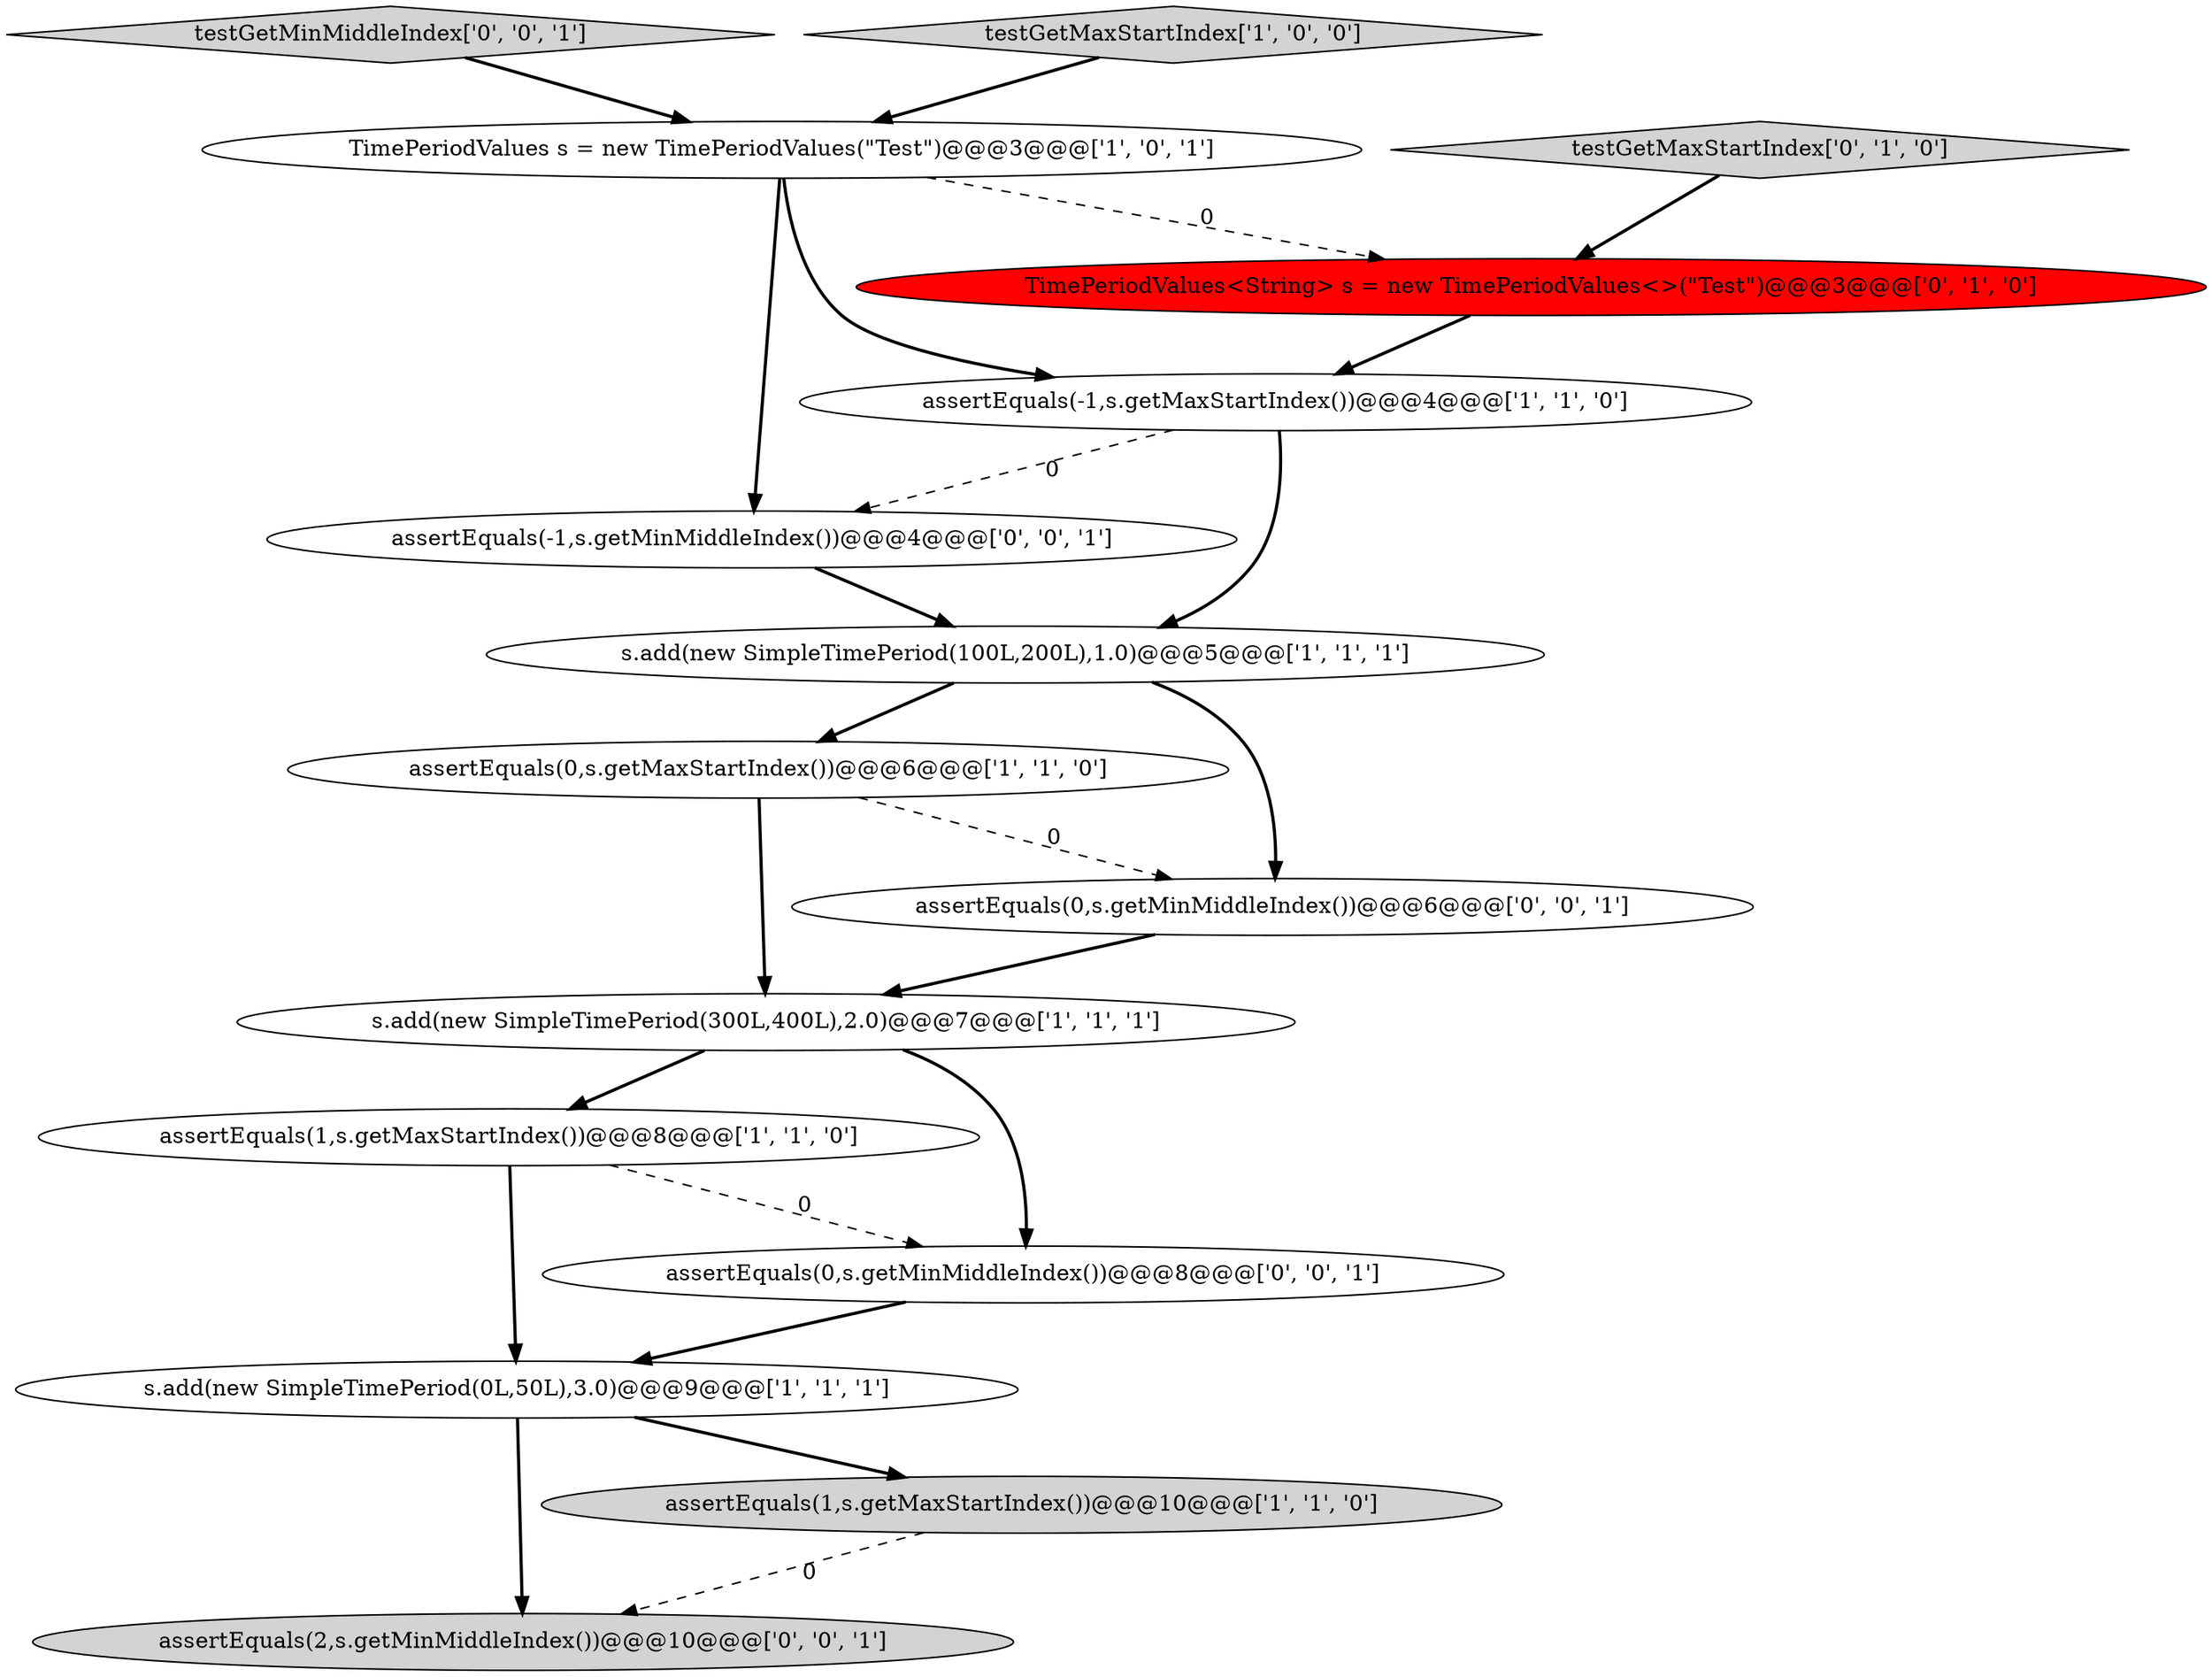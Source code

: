 digraph {
7 [style = filled, label = "TimePeriodValues s = new TimePeriodValues(\"Test\")@@@3@@@['1', '0', '1']", fillcolor = white, shape = ellipse image = "AAA0AAABBB1BBB"];
14 [style = filled, label = "assertEquals(2,s.getMinMiddleIndex())@@@10@@@['0', '0', '1']", fillcolor = lightgray, shape = ellipse image = "AAA0AAABBB3BBB"];
2 [style = filled, label = "assertEquals(1,s.getMaxStartIndex())@@@8@@@['1', '1', '0']", fillcolor = white, shape = ellipse image = "AAA0AAABBB1BBB"];
15 [style = filled, label = "testGetMinMiddleIndex['0', '0', '1']", fillcolor = lightgray, shape = diamond image = "AAA0AAABBB3BBB"];
4 [style = filled, label = "assertEquals(0,s.getMaxStartIndex())@@@6@@@['1', '1', '0']", fillcolor = white, shape = ellipse image = "AAA0AAABBB1BBB"];
6 [style = filled, label = "testGetMaxStartIndex['1', '0', '0']", fillcolor = lightgray, shape = diamond image = "AAA0AAABBB1BBB"];
9 [style = filled, label = "TimePeriodValues<String> s = new TimePeriodValues<>(\"Test\")@@@3@@@['0', '1', '0']", fillcolor = red, shape = ellipse image = "AAA1AAABBB2BBB"];
5 [style = filled, label = "s.add(new SimpleTimePeriod(0L,50L),3.0)@@@9@@@['1', '1', '1']", fillcolor = white, shape = ellipse image = "AAA0AAABBB1BBB"];
3 [style = filled, label = "assertEquals(1,s.getMaxStartIndex())@@@10@@@['1', '1', '0']", fillcolor = lightgray, shape = ellipse image = "AAA0AAABBB1BBB"];
8 [style = filled, label = "s.add(new SimpleTimePeriod(100L,200L),1.0)@@@5@@@['1', '1', '1']", fillcolor = white, shape = ellipse image = "AAA0AAABBB1BBB"];
10 [style = filled, label = "testGetMaxStartIndex['0', '1', '0']", fillcolor = lightgray, shape = diamond image = "AAA0AAABBB2BBB"];
11 [style = filled, label = "assertEquals(-1,s.getMinMiddleIndex())@@@4@@@['0', '0', '1']", fillcolor = white, shape = ellipse image = "AAA0AAABBB3BBB"];
0 [style = filled, label = "assertEquals(-1,s.getMaxStartIndex())@@@4@@@['1', '1', '0']", fillcolor = white, shape = ellipse image = "AAA0AAABBB1BBB"];
1 [style = filled, label = "s.add(new SimpleTimePeriod(300L,400L),2.0)@@@7@@@['1', '1', '1']", fillcolor = white, shape = ellipse image = "AAA0AAABBB1BBB"];
12 [style = filled, label = "assertEquals(0,s.getMinMiddleIndex())@@@8@@@['0', '0', '1']", fillcolor = white, shape = ellipse image = "AAA0AAABBB3BBB"];
13 [style = filled, label = "assertEquals(0,s.getMinMiddleIndex())@@@6@@@['0', '0', '1']", fillcolor = white, shape = ellipse image = "AAA0AAABBB3BBB"];
5->3 [style = bold, label=""];
7->11 [style = bold, label=""];
9->0 [style = bold, label=""];
12->5 [style = bold, label=""];
15->7 [style = bold, label=""];
7->0 [style = bold, label=""];
0->11 [style = dashed, label="0"];
5->14 [style = bold, label=""];
13->1 [style = bold, label=""];
2->12 [style = dashed, label="0"];
7->9 [style = dashed, label="0"];
0->8 [style = bold, label=""];
1->12 [style = bold, label=""];
11->8 [style = bold, label=""];
1->2 [style = bold, label=""];
4->1 [style = bold, label=""];
10->9 [style = bold, label=""];
8->4 [style = bold, label=""];
3->14 [style = dashed, label="0"];
6->7 [style = bold, label=""];
4->13 [style = dashed, label="0"];
8->13 [style = bold, label=""];
2->5 [style = bold, label=""];
}
